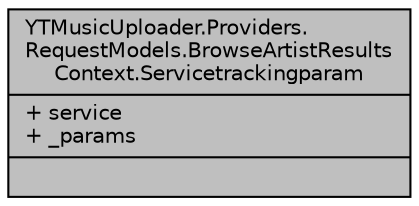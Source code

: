 digraph "YTMusicUploader.Providers.RequestModels.BrowseArtistResultsContext.Servicetrackingparam"
{
 // LATEX_PDF_SIZE
  edge [fontname="Helvetica",fontsize="10",labelfontname="Helvetica",labelfontsize="10"];
  node [fontname="Helvetica",fontsize="10",shape=record];
  Node1 [label="{YTMusicUploader.Providers.\lRequestModels.BrowseArtistResults\lContext.Servicetrackingparam\n|+ service\l+ _params\l|}",height=0.2,width=0.4,color="black", fillcolor="grey75", style="filled", fontcolor="black",tooltip=" "];
}

